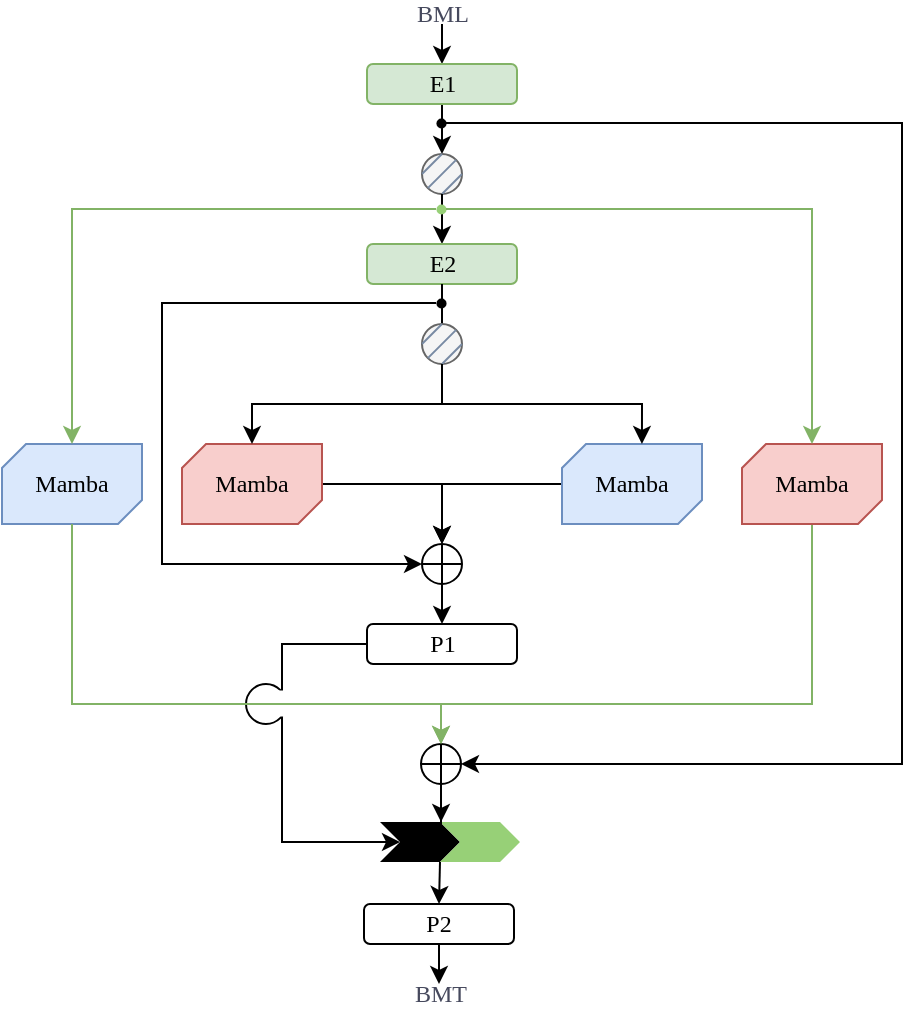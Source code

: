 <mxfile version="26.2.15">
  <diagram name="第 1 页" id="RlPsShAkVt5nRoZMetJD">
    <mxGraphModel dx="648" dy="393" grid="1" gridSize="10" guides="1" tooltips="1" connect="1" arrows="1" fold="1" page="1" pageScale="1" pageWidth="827" pageHeight="1169" math="0" shadow="0">
      <root>
        <mxCell id="0" />
        <mxCell id="1" parent="0" />
        <mxCell id="JpcYnPtzATTZSyCfthqq-80" style="edgeStyle=orthogonalEdgeStyle;rounded=0;orthogonalLoop=1;jettySize=auto;html=1;fontColor=#46495D;" edge="1" parent="1" source="JpcYnPtzATTZSyCfthqq-48" target="JpcYnPtzATTZSyCfthqq-81">
          <mxGeometry relative="1" as="geometry">
            <mxPoint x="290" y="520" as="targetPoint" />
            <Array as="points">
              <mxPoint x="300" y="430" />
            </Array>
          </mxGeometry>
        </mxCell>
        <mxCell id="JpcYnPtzATTZSyCfthqq-1" value="&lt;font&gt;BML&lt;/font&gt;" style="text;html=1;align=center;verticalAlign=middle;resizable=0;points=[];autosize=1;strokeColor=none;fillColor=none;labelBackgroundColor=none;fontColor=#46495D;fontFamily=Times New Roman;spacing=-5;" vertex="1" parent="1">
          <mxGeometry x="360" y="110" width="40" height="10" as="geometry" />
        </mxCell>
        <mxCell id="JpcYnPtzATTZSyCfthqq-2" value="" style="endArrow=classic;html=1;rounded=0;labelBackgroundColor=none;fontColor=default;entryX=0.5;entryY=0;entryDx=0;entryDy=0;" edge="1" parent="1" source="JpcYnPtzATTZSyCfthqq-1" target="JpcYnPtzATTZSyCfthqq-3">
          <mxGeometry width="50" height="50" relative="1" as="geometry">
            <mxPoint x="380" y="110" as="sourcePoint" />
            <mxPoint x="380" y="140" as="targetPoint" />
          </mxGeometry>
        </mxCell>
        <mxCell id="JpcYnPtzATTZSyCfthqq-63" style="edgeStyle=orthogonalEdgeStyle;rounded=0;orthogonalLoop=1;jettySize=auto;html=1;fontColor=#46495D;entryX=0.5;entryY=0;entryDx=0;entryDy=0;" edge="1" parent="1" source="JpcYnPtzATTZSyCfthqq-3" target="JpcYnPtzATTZSyCfthqq-5">
          <mxGeometry relative="1" as="geometry">
            <mxPoint x="380" y="180" as="targetPoint" />
          </mxGeometry>
        </mxCell>
        <mxCell id="JpcYnPtzATTZSyCfthqq-3" value="&lt;font face=&quot;Times New Roman&quot;&gt;E1&lt;/font&gt;" style="rounded=1;whiteSpace=wrap;html=1;labelBackgroundColor=none;fillColor=#d5e8d4;strokeColor=#82b366;" vertex="1" parent="1">
          <mxGeometry x="342.5" y="140" width="75" height="20" as="geometry" />
        </mxCell>
        <mxCell id="JpcYnPtzATTZSyCfthqq-5" value="" style="ellipse;whiteSpace=wrap;html=1;aspect=fixed;strokeColor=#666666;fontColor=#333333;fillColor=#f5f5f5;" vertex="1" parent="1">
          <mxGeometry x="370" y="185" width="20" height="20" as="geometry" />
        </mxCell>
        <mxCell id="JpcYnPtzATTZSyCfthqq-6" value="" style="endArrow=none;html=1;rounded=0;strokeColor=#788AA3;fontColor=#46495D;fillColor=#B2C9AB;exitX=1;exitY=0;exitDx=0;exitDy=0;entryX=0;entryY=1;entryDx=0;entryDy=0;" edge="1" parent="1" source="JpcYnPtzATTZSyCfthqq-5" target="JpcYnPtzATTZSyCfthqq-5">
          <mxGeometry width="50" height="50" relative="1" as="geometry">
            <mxPoint x="380" y="270" as="sourcePoint" />
            <mxPoint x="400" y="250" as="targetPoint" />
          </mxGeometry>
        </mxCell>
        <mxCell id="JpcYnPtzATTZSyCfthqq-7" value="" style="endArrow=none;html=1;rounded=0;strokeColor=#788AA3;fontColor=#46495D;fillColor=#B2C9AB;exitX=0.5;exitY=0;exitDx=0;exitDy=0;entryX=0;entryY=0.5;entryDx=0;entryDy=0;" edge="1" parent="1" source="JpcYnPtzATTZSyCfthqq-5" target="JpcYnPtzATTZSyCfthqq-5">
          <mxGeometry width="50" height="50" relative="1" as="geometry">
            <mxPoint x="400" y="200" as="sourcePoint" />
            <mxPoint x="383" y="207" as="targetPoint" />
          </mxGeometry>
        </mxCell>
        <mxCell id="JpcYnPtzATTZSyCfthqq-8" value="" style="endArrow=none;html=1;rounded=0;strokeColor=#788AA3;fontColor=#46495D;fillColor=#B2C9AB;exitX=1;exitY=0.5;exitDx=0;exitDy=0;entryX=0.5;entryY=1;entryDx=0;entryDy=0;" edge="1" parent="1" source="JpcYnPtzATTZSyCfthqq-5" target="JpcYnPtzATTZSyCfthqq-5">
          <mxGeometry width="50" height="50" relative="1" as="geometry">
            <mxPoint x="397" y="193" as="sourcePoint" />
            <mxPoint x="383" y="207" as="targetPoint" />
            <Array as="points" />
          </mxGeometry>
        </mxCell>
        <mxCell id="JpcYnPtzATTZSyCfthqq-9" value="" style="endArrow=classic;html=1;rounded=0;labelBackgroundColor=none;fontColor=default;entryX=0.5;entryY=0;entryDx=0;entryDy=0;exitX=0.5;exitY=1;exitDx=0;exitDy=0;" edge="1" parent="1" source="JpcYnPtzATTZSyCfthqq-5" target="JpcYnPtzATTZSyCfthqq-10">
          <mxGeometry width="50" height="50" relative="1" as="geometry">
            <mxPoint x="380" y="200" as="sourcePoint" />
            <mxPoint x="379.71" y="230" as="targetPoint" />
          </mxGeometry>
        </mxCell>
        <mxCell id="JpcYnPtzATTZSyCfthqq-10" value="&lt;font face=&quot;Times New Roman&quot;&gt;E2&lt;/font&gt;" style="rounded=1;whiteSpace=wrap;html=1;labelBackgroundColor=none;fillColor=#d5e8d4;strokeColor=#82b366;" vertex="1" parent="1">
          <mxGeometry x="342.5" y="230" width="75" height="20" as="geometry" />
        </mxCell>
        <mxCell id="JpcYnPtzATTZSyCfthqq-16" value="" style="group" vertex="1" connectable="0" parent="1">
          <mxGeometry x="370" y="250" width="20" height="40" as="geometry" />
        </mxCell>
        <mxCell id="JpcYnPtzATTZSyCfthqq-11" value="" style="endArrow=none;html=1;rounded=0;fontColor=#46495D;curved=0;startFill=0;strokeWidth=1;jumpSize=6;" edge="1" parent="JpcYnPtzATTZSyCfthqq-16" source="JpcYnPtzATTZSyCfthqq-10">
          <mxGeometry width="50" height="50" relative="1" as="geometry">
            <mxPoint x="10" as="sourcePoint" />
            <mxPoint x="10" y="20" as="targetPoint" />
          </mxGeometry>
        </mxCell>
        <mxCell id="JpcYnPtzATTZSyCfthqq-12" value="" style="ellipse;whiteSpace=wrap;html=1;aspect=fixed;strokeColor=#666666;fontColor=#333333;fillColor=#f5f5f5;" vertex="1" parent="JpcYnPtzATTZSyCfthqq-16">
          <mxGeometry y="20" width="20" height="20" as="geometry" />
        </mxCell>
        <mxCell id="JpcYnPtzATTZSyCfthqq-13" value="" style="endArrow=none;html=1;rounded=0;strokeColor=#788AA3;fontColor=#46495D;fillColor=#B2C9AB;exitX=1;exitY=0;exitDx=0;exitDy=0;entryX=0;entryY=1;entryDx=0;entryDy=0;" edge="1" parent="JpcYnPtzATTZSyCfthqq-16" source="JpcYnPtzATTZSyCfthqq-12" target="JpcYnPtzATTZSyCfthqq-12">
          <mxGeometry width="50" height="50" relative="1" as="geometry">
            <mxPoint x="10" y="110" as="sourcePoint" />
            <mxPoint x="30" y="90" as="targetPoint" />
          </mxGeometry>
        </mxCell>
        <mxCell id="JpcYnPtzATTZSyCfthqq-14" value="" style="endArrow=none;html=1;rounded=0;strokeColor=#788AA3;fontColor=#46495D;fillColor=#B2C9AB;exitX=0.5;exitY=0;exitDx=0;exitDy=0;entryX=0;entryY=0.5;entryDx=0;entryDy=0;" edge="1" parent="JpcYnPtzATTZSyCfthqq-16" source="JpcYnPtzATTZSyCfthqq-12" target="JpcYnPtzATTZSyCfthqq-12">
          <mxGeometry width="50" height="50" relative="1" as="geometry">
            <mxPoint x="30" y="40" as="sourcePoint" />
            <mxPoint x="13" y="47" as="targetPoint" />
          </mxGeometry>
        </mxCell>
        <mxCell id="JpcYnPtzATTZSyCfthqq-15" value="" style="endArrow=none;html=1;rounded=0;strokeColor=#788AA3;fontColor=#46495D;fillColor=#B2C9AB;exitX=1;exitY=0.5;exitDx=0;exitDy=0;entryX=0.5;entryY=1;entryDx=0;entryDy=0;" edge="1" parent="JpcYnPtzATTZSyCfthqq-16" source="JpcYnPtzATTZSyCfthqq-12" target="JpcYnPtzATTZSyCfthqq-12">
          <mxGeometry width="50" height="50" relative="1" as="geometry">
            <mxPoint x="27" y="33" as="sourcePoint" />
            <mxPoint x="13" y="47" as="targetPoint" />
            <Array as="points" />
          </mxGeometry>
        </mxCell>
        <mxCell id="JpcYnPtzATTZSyCfthqq-75" style="edgeStyle=orthogonalEdgeStyle;rounded=0;orthogonalLoop=1;jettySize=auto;html=1;exitX=1;exitY=0.5;exitDx=0;exitDy=0;exitPerimeter=0;fontColor=#46495D;entryX=0.5;entryY=0;entryDx=0;entryDy=0;" edge="1" parent="1" source="JpcYnPtzATTZSyCfthqq-29" target="JpcYnPtzATTZSyCfthqq-37">
          <mxGeometry relative="1" as="geometry">
            <mxPoint x="380" y="380" as="targetPoint" />
          </mxGeometry>
        </mxCell>
        <mxCell id="JpcYnPtzATTZSyCfthqq-29" value="Mamba" style="verticalLabelPosition=middle;verticalAlign=middle;html=1;shape=mxgraph.basic.diag_snip_rect;dx=6;whiteSpace=wrap;strokeColor=#b85450;fillColor=#f8cecc;fontFamily=Times New Roman;labelPosition=center;align=center;" vertex="1" parent="1">
          <mxGeometry x="250" y="330" width="70" height="40" as="geometry" />
        </mxCell>
        <mxCell id="JpcYnPtzATTZSyCfthqq-70" style="edgeStyle=orthogonalEdgeStyle;rounded=0;orthogonalLoop=1;jettySize=auto;html=1;entryX=0.5;entryY=0;entryDx=0;entryDy=0;fontColor=#46495D;exitX=0;exitY=0.5;exitDx=0;exitDy=0;exitPerimeter=0;" edge="1" parent="1" source="JpcYnPtzATTZSyCfthqq-34" target="JpcYnPtzATTZSyCfthqq-37">
          <mxGeometry relative="1" as="geometry">
            <Array as="points">
              <mxPoint x="380" y="350" />
            </Array>
          </mxGeometry>
        </mxCell>
        <mxCell id="JpcYnPtzATTZSyCfthqq-34" value="Mamba" style="verticalLabelPosition=middle;verticalAlign=middle;html=1;shape=mxgraph.basic.diag_snip_rect;dx=6;whiteSpace=wrap;strokeColor=#6c8ebf;fillColor=#dae8fc;fontFamily=Times New Roman;labelPosition=center;align=center;" vertex="1" parent="1">
          <mxGeometry x="440" y="330" width="70" height="40" as="geometry" />
        </mxCell>
        <mxCell id="JpcYnPtzATTZSyCfthqq-33" style="edgeStyle=orthogonalEdgeStyle;rounded=0;orthogonalLoop=1;jettySize=auto;html=1;fontColor=#46495D;exitX=0.5;exitY=1;exitDx=0;exitDy=0;entryX=0.571;entryY=0;entryDx=0;entryDy=0;entryPerimeter=0;" edge="1" parent="1" source="JpcYnPtzATTZSyCfthqq-12" target="JpcYnPtzATTZSyCfthqq-34">
          <mxGeometry relative="1" as="geometry">
            <mxPoint x="470" y="330" as="targetPoint" />
          </mxGeometry>
        </mxCell>
        <mxCell id="JpcYnPtzATTZSyCfthqq-36" style="edgeStyle=orthogonalEdgeStyle;rounded=0;orthogonalLoop=1;jettySize=auto;html=1;entryX=0.5;entryY=0;entryDx=0;entryDy=0;entryPerimeter=0;fontColor=#46495D;exitX=0.5;exitY=1;exitDx=0;exitDy=0;" edge="1" parent="1" source="JpcYnPtzATTZSyCfthqq-12" target="JpcYnPtzATTZSyCfthqq-29">
          <mxGeometry relative="1" as="geometry" />
        </mxCell>
        <mxCell id="JpcYnPtzATTZSyCfthqq-48" value="&lt;font face=&quot;Times New Roman&quot;&gt;P1&lt;/font&gt;" style="rounded=1;whiteSpace=wrap;html=1;labelBackgroundColor=none;" vertex="1" parent="1">
          <mxGeometry x="342.5" y="420" width="75" height="20" as="geometry" />
        </mxCell>
        <mxCell id="JpcYnPtzATTZSyCfthqq-49" style="rounded=0;orthogonalLoop=1;jettySize=auto;html=1;entryX=0.5;entryY=0;entryDx=0;entryDy=0;fontColor=#46495D;endArrow=classic;startFill=0;endFill=1;exitX=0.5;exitY=1;exitDx=0;exitDy=0;" edge="1" parent="1" source="JpcYnPtzATTZSyCfthqq-37" target="JpcYnPtzATTZSyCfthqq-48">
          <mxGeometry relative="1" as="geometry">
            <mxPoint x="390" y="360" as="sourcePoint" />
            <mxPoint x="390" y="390" as="targetPoint" />
          </mxGeometry>
        </mxCell>
        <mxCell id="JpcYnPtzATTZSyCfthqq-54" value="" style="group" vertex="1" connectable="0" parent="1">
          <mxGeometry x="370" y="380" width="20" height="20" as="geometry" />
        </mxCell>
        <mxCell id="JpcYnPtzATTZSyCfthqq-37" value="" style="ellipse;whiteSpace=wrap;html=1;aspect=fixed;" vertex="1" parent="JpcYnPtzATTZSyCfthqq-54">
          <mxGeometry width="20" height="20" as="geometry" />
        </mxCell>
        <mxCell id="JpcYnPtzATTZSyCfthqq-39" value="" style="endArrow=none;html=1;rounded=0;fontColor=#46495D;exitX=1;exitY=0.5;exitDx=0;exitDy=0;entryX=0;entryY=0.5;entryDx=0;entryDy=0;" edge="1" parent="JpcYnPtzATTZSyCfthqq-54" source="JpcYnPtzATTZSyCfthqq-37" target="JpcYnPtzATTZSyCfthqq-37">
          <mxGeometry width="50" height="50" relative="1" as="geometry">
            <mxPoint x="27" y="-187" as="sourcePoint" />
            <mxPoint x="13" y="-173" as="targetPoint" />
          </mxGeometry>
        </mxCell>
        <mxCell id="JpcYnPtzATTZSyCfthqq-40" value="" style="endArrow=none;html=1;rounded=0;fontColor=#46495D;exitX=0.5;exitY=0;exitDx=0;exitDy=0;entryX=0.5;entryY=1;entryDx=0;entryDy=0;" edge="1" parent="JpcYnPtzATTZSyCfthqq-54" source="JpcYnPtzATTZSyCfthqq-37" target="JpcYnPtzATTZSyCfthqq-37">
          <mxGeometry width="50" height="50" relative="1" as="geometry">
            <mxPoint x="30" as="sourcePoint" />
            <mxPoint x="10" as="targetPoint" />
            <Array as="points" />
          </mxGeometry>
        </mxCell>
        <mxCell id="JpcYnPtzATTZSyCfthqq-56" value="" style="group" vertex="1" connectable="0" parent="1">
          <mxGeometry x="369.5" y="480" width="20" height="20" as="geometry" />
        </mxCell>
        <mxCell id="JpcYnPtzATTZSyCfthqq-57" value="" style="ellipse;whiteSpace=wrap;html=1;aspect=fixed;" vertex="1" parent="JpcYnPtzATTZSyCfthqq-56">
          <mxGeometry width="20" height="20" as="geometry" />
        </mxCell>
        <mxCell id="JpcYnPtzATTZSyCfthqq-58" value="" style="endArrow=none;html=1;rounded=0;fontColor=#46495D;exitX=1;exitY=0.5;exitDx=0;exitDy=0;entryX=0;entryY=0.5;entryDx=0;entryDy=0;" edge="1" parent="JpcYnPtzATTZSyCfthqq-56" source="JpcYnPtzATTZSyCfthqq-57" target="JpcYnPtzATTZSyCfthqq-57">
          <mxGeometry width="50" height="50" relative="1" as="geometry">
            <mxPoint x="27" y="-187" as="sourcePoint" />
            <mxPoint x="13" y="-173" as="targetPoint" />
          </mxGeometry>
        </mxCell>
        <mxCell id="JpcYnPtzATTZSyCfthqq-59" value="" style="endArrow=none;html=1;rounded=0;fontColor=#46495D;exitX=0.5;exitY=0;exitDx=0;exitDy=0;entryX=0.5;entryY=1;entryDx=0;entryDy=0;" edge="1" parent="JpcYnPtzATTZSyCfthqq-56" source="JpcYnPtzATTZSyCfthqq-57" target="JpcYnPtzATTZSyCfthqq-57">
          <mxGeometry width="50" height="50" relative="1" as="geometry">
            <mxPoint x="30" as="sourcePoint" />
            <mxPoint x="10" as="targetPoint" />
            <Array as="points" />
          </mxGeometry>
        </mxCell>
        <mxCell id="JpcYnPtzATTZSyCfthqq-67" style="edgeStyle=orthogonalEdgeStyle;rounded=0;orthogonalLoop=1;jettySize=auto;html=1;fontColor=#46495D;entryX=1;entryY=0.5;entryDx=0;entryDy=0;" edge="1" parent="1" source="JpcYnPtzATTZSyCfthqq-60" target="JpcYnPtzATTZSyCfthqq-57">
          <mxGeometry relative="1" as="geometry">
            <mxPoint x="560" y="540.571" as="targetPoint" />
            <Array as="points">
              <mxPoint x="610" y="169" />
              <mxPoint x="610" y="490" />
            </Array>
          </mxGeometry>
        </mxCell>
        <mxCell id="JpcYnPtzATTZSyCfthqq-60" value="" style="ellipse;whiteSpace=wrap;html=1;aspect=fixed;fillColor=#000000;strokeWidth=0;" vertex="1" parent="1">
          <mxGeometry x="377" y="167" width="5" height="5" as="geometry" />
        </mxCell>
        <mxCell id="JpcYnPtzATTZSyCfthqq-68" value="" style="ellipse;whiteSpace=wrap;html=1;aspect=fixed;strokeWidth=0;gradientColor=none;fillColor=#97D077;strokeColor=none;" vertex="1" parent="1">
          <mxGeometry x="377" y="210" width="5" height="5" as="geometry" />
        </mxCell>
        <mxCell id="JpcYnPtzATTZSyCfthqq-76" style="edgeStyle=orthogonalEdgeStyle;rounded=0;orthogonalLoop=1;jettySize=auto;html=1;entryX=0.5;entryY=0;entryDx=0;entryDy=0;fontColor=#46495D;exitX=0.5;exitY=1;exitDx=0;exitDy=0;exitPerimeter=0;fillColor=#d5e8d4;strokeColor=#82b366;" edge="1" parent="1" source="JpcYnPtzATTZSyCfthqq-71" target="JpcYnPtzATTZSyCfthqq-57">
          <mxGeometry relative="1" as="geometry">
            <Array as="points">
              <mxPoint x="565" y="460" />
              <mxPoint x="380" y="460" />
            </Array>
          </mxGeometry>
        </mxCell>
        <mxCell id="JpcYnPtzATTZSyCfthqq-71" value="Mamba" style="verticalLabelPosition=middle;verticalAlign=middle;html=1;shape=mxgraph.basic.diag_snip_rect;dx=6;whiteSpace=wrap;strokeColor=#b85450;fillColor=#f8cecc;fontFamily=Times New Roman;labelPosition=center;align=center;" vertex="1" parent="1">
          <mxGeometry x="530" y="330" width="70" height="40" as="geometry" />
        </mxCell>
        <mxCell id="JpcYnPtzATTZSyCfthqq-72" style="edgeStyle=orthogonalEdgeStyle;rounded=0;orthogonalLoop=1;jettySize=auto;html=1;entryX=0.5;entryY=0;entryDx=0;entryDy=0;entryPerimeter=0;strokeColor=#82b366;fontColor=#46495D;fillColor=#d5e8d4;" edge="1" parent="1" source="JpcYnPtzATTZSyCfthqq-68" target="JpcYnPtzATTZSyCfthqq-71">
          <mxGeometry relative="1" as="geometry" />
        </mxCell>
        <mxCell id="JpcYnPtzATTZSyCfthqq-73" value="Mamba" style="verticalLabelPosition=middle;verticalAlign=middle;html=1;shape=mxgraph.basic.diag_snip_rect;dx=6;whiteSpace=wrap;strokeColor=#6c8ebf;fillColor=#dae8fc;fontFamily=Times New Roman;labelPosition=center;align=center;" vertex="1" parent="1">
          <mxGeometry x="160" y="330" width="70" height="40" as="geometry" />
        </mxCell>
        <mxCell id="JpcYnPtzATTZSyCfthqq-74" style="edgeStyle=orthogonalEdgeStyle;rounded=0;orthogonalLoop=1;jettySize=auto;html=1;entryX=0.5;entryY=0;entryDx=0;entryDy=0;entryPerimeter=0;strokeColor=#82b366;fontColor=#46495D;fillColor=#d5e8d4;" edge="1" parent="1" source="JpcYnPtzATTZSyCfthqq-68" target="JpcYnPtzATTZSyCfthqq-73">
          <mxGeometry relative="1" as="geometry" />
        </mxCell>
        <mxCell id="JpcYnPtzATTZSyCfthqq-79" style="edgeStyle=orthogonalEdgeStyle;rounded=0;orthogonalLoop=1;jettySize=auto;html=1;fontColor=#46495D;entryX=0;entryY=0.5;entryDx=0;entryDy=0;" edge="1" parent="1" source="JpcYnPtzATTZSyCfthqq-78" target="JpcYnPtzATTZSyCfthqq-37">
          <mxGeometry relative="1" as="geometry">
            <mxPoint x="370" y="380" as="targetPoint" />
            <Array as="points">
              <mxPoint x="240" y="259" />
              <mxPoint x="240" y="390" />
            </Array>
          </mxGeometry>
        </mxCell>
        <mxCell id="JpcYnPtzATTZSyCfthqq-78" value="" style="ellipse;whiteSpace=wrap;html=1;aspect=fixed;fillColor=#000000;strokeWidth=0;" vertex="1" parent="1">
          <mxGeometry x="377" y="257" width="5" height="5" as="geometry" />
        </mxCell>
        <mxCell id="JpcYnPtzATTZSyCfthqq-85" value="" style="ellipse;whiteSpace=wrap;html=1;aspect=fixed;fillStyle=hatch;" vertex="1" parent="1">
          <mxGeometry x="282" y="450" width="20" height="20" as="geometry" />
        </mxCell>
        <mxCell id="JpcYnPtzATTZSyCfthqq-87" value="" style="rounded=0;whiteSpace=wrap;html=1;strokeColor=none;fontColor=#46495D;fillColor=#FFFFFF;strokeWidth=0;" vertex="1" parent="1">
          <mxGeometry x="296.5" y="453" width="7" height="13" as="geometry" />
        </mxCell>
        <mxCell id="JpcYnPtzATTZSyCfthqq-77" style="edgeStyle=orthogonalEdgeStyle;rounded=0;orthogonalLoop=1;jettySize=auto;html=1;fontColor=#46495D;exitX=0.5;exitY=1;exitDx=0;exitDy=0;exitPerimeter=0;entryX=0.5;entryY=0;entryDx=0;entryDy=0;fillColor=#d5e8d4;strokeColor=#82b366;" edge="1" parent="1">
          <mxGeometry relative="1" as="geometry">
            <mxPoint x="379.5" y="480" as="targetPoint" />
            <mxPoint x="195" y="370" as="sourcePoint" />
            <Array as="points">
              <mxPoint x="195" y="460" />
              <mxPoint x="380" y="460" />
            </Array>
          </mxGeometry>
        </mxCell>
        <mxCell id="JpcYnPtzATTZSyCfthqq-103" style="edgeStyle=orthogonalEdgeStyle;rounded=0;orthogonalLoop=1;jettySize=auto;html=1;fontColor=#46495D;" edge="1" parent="1" source="JpcYnPtzATTZSyCfthqq-93">
          <mxGeometry relative="1" as="geometry">
            <mxPoint x="378.5" y="600" as="targetPoint" />
          </mxGeometry>
        </mxCell>
        <mxCell id="JpcYnPtzATTZSyCfthqq-93" value="&lt;font face=&quot;Times New Roman&quot;&gt;P2&lt;/font&gt;" style="rounded=1;whiteSpace=wrap;html=1;labelBackgroundColor=none;" vertex="1" parent="1">
          <mxGeometry x="341" y="560" width="75" height="20" as="geometry" />
        </mxCell>
        <mxCell id="JpcYnPtzATTZSyCfthqq-94" style="edgeStyle=orthogonalEdgeStyle;rounded=0;orthogonalLoop=1;jettySize=auto;html=1;exitX=0.75;exitY=1;exitDx=0;exitDy=0;entryX=0.5;entryY=0;entryDx=0;entryDy=0;fontColor=#46495D;" edge="1" parent="1" source="JpcYnPtzATTZSyCfthqq-81" target="JpcYnPtzATTZSyCfthqq-93">
          <mxGeometry relative="1" as="geometry" />
        </mxCell>
        <mxCell id="JpcYnPtzATTZSyCfthqq-100" value="" style="group" vertex="1" connectable="0" parent="1">
          <mxGeometry x="349" y="519" width="70" height="20" as="geometry" />
        </mxCell>
        <mxCell id="JpcYnPtzATTZSyCfthqq-90" value="" style="group" vertex="1" connectable="0" parent="JpcYnPtzATTZSyCfthqq-100">
          <mxGeometry width="69.5" height="20" as="geometry" />
        </mxCell>
        <mxCell id="JpcYnPtzATTZSyCfthqq-81" value="" style="shape=step;perimeter=stepPerimeter;whiteSpace=wrap;html=1;fixedSize=1;strokeColor=none;fontColor=#46495D;fillColor=#000000;size=10;" vertex="1" parent="JpcYnPtzATTZSyCfthqq-90">
          <mxGeometry width="40" height="20" as="geometry" />
        </mxCell>
        <mxCell id="JpcYnPtzATTZSyCfthqq-99" value="" style="shape=step;perimeter=stepPerimeter;whiteSpace=wrap;html=1;fixedSize=1;strokeColor=none;fontColor=#46495D;fillColor=#97D077;size=10;" vertex="1" parent="JpcYnPtzATTZSyCfthqq-100">
          <mxGeometry x="30" width="40" height="20" as="geometry" />
        </mxCell>
        <mxCell id="JpcYnPtzATTZSyCfthqq-102" style="edgeStyle=orthogonalEdgeStyle;rounded=0;orthogonalLoop=1;jettySize=auto;html=1;entryX=0.013;entryY=0;entryDx=0;entryDy=0;entryPerimeter=0;fontColor=#46495D;" edge="1" parent="1" source="JpcYnPtzATTZSyCfthqq-57" target="JpcYnPtzATTZSyCfthqq-99">
          <mxGeometry relative="1" as="geometry" />
        </mxCell>
        <mxCell id="JpcYnPtzATTZSyCfthqq-104" value="&lt;font&gt;BMT&lt;/font&gt;" style="text;html=1;align=center;verticalAlign=middle;resizable=0;points=[];autosize=1;strokeColor=none;fillColor=none;labelBackgroundColor=none;fontColor=#46495D;fontFamily=Times New Roman;spacing=-5;" vertex="1" parent="1">
          <mxGeometry x="358.5" y="600" width="40" height="10" as="geometry" />
        </mxCell>
      </root>
    </mxGraphModel>
  </diagram>
</mxfile>
